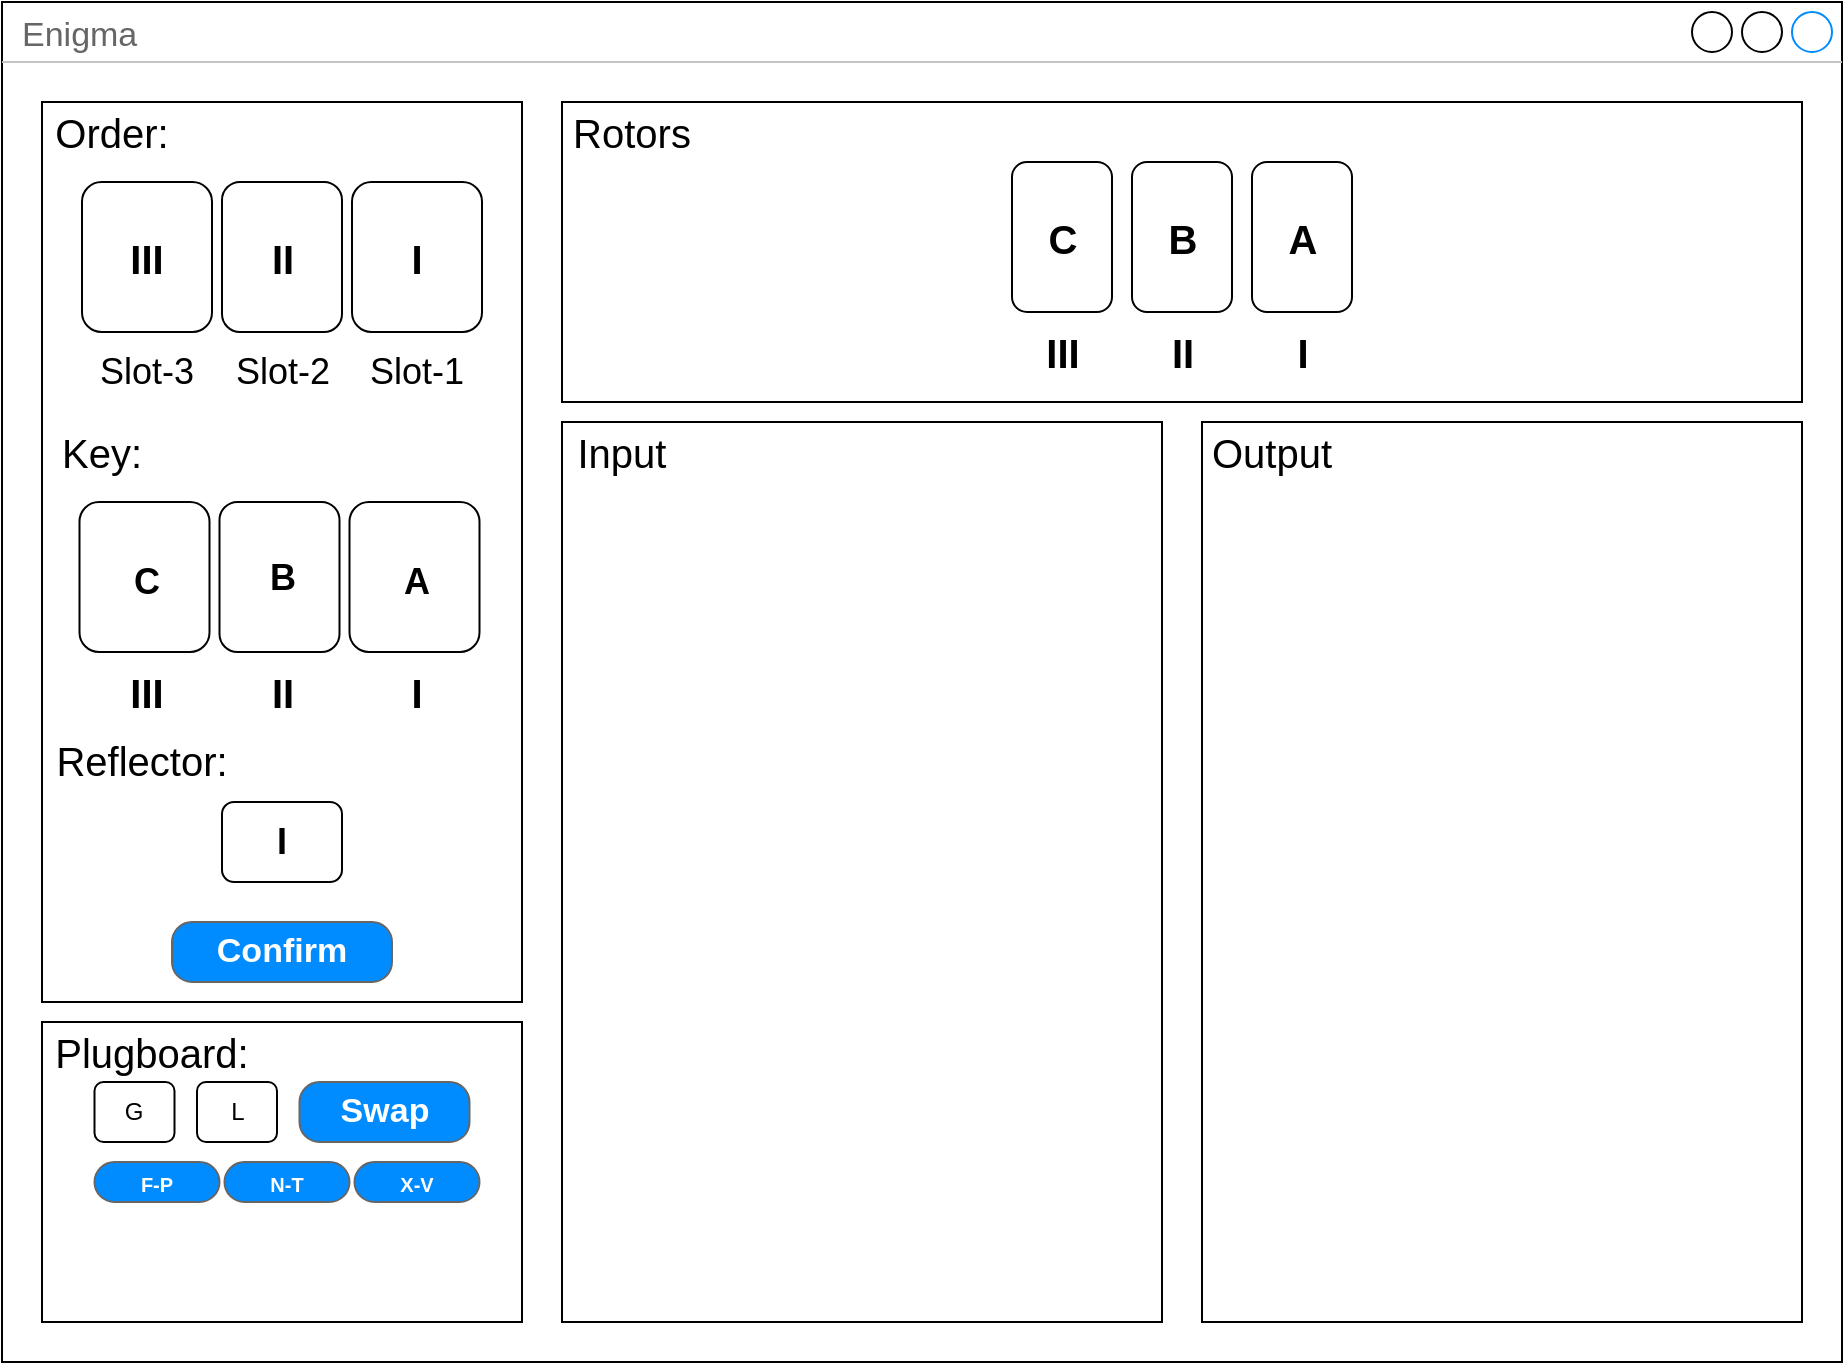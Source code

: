 <mxfile version="21.2.8" type="device">
  <diagram name="Page-1" id="6Dw29AJgoM9PCIW29X-K">
    <mxGraphModel dx="1038" dy="629" grid="1" gridSize="10" guides="1" tooltips="1" connect="1" arrows="1" fold="1" page="1" pageScale="1" pageWidth="1654" pageHeight="2336" math="0" shadow="0">
      <root>
        <mxCell id="0" />
        <mxCell id="1" parent="0" />
        <mxCell id="8x29C2rjjVVS6na5q4yD-3" value="Enigma" style="strokeWidth=1;shadow=0;dashed=0;align=center;html=1;shape=mxgraph.mockup.containers.window;align=left;verticalAlign=top;spacingLeft=8;strokeColor2=#008cff;strokeColor3=#c4c4c4;fontColor=#666666;mainText=;fontSize=17;labelBackgroundColor=none;whiteSpace=wrap;" vertex="1" parent="1">
          <mxGeometry x="80" y="80" width="920" height="680" as="geometry" />
        </mxCell>
        <mxCell id="8x29C2rjjVVS6na5q4yD-4" value="" style="rounded=0;whiteSpace=wrap;html=1;" vertex="1" parent="1">
          <mxGeometry x="100" y="130" width="240" height="450" as="geometry" />
        </mxCell>
        <mxCell id="8x29C2rjjVVS6na5q4yD-5" value="" style="rounded=0;whiteSpace=wrap;html=1;" vertex="1" parent="1">
          <mxGeometry x="680" y="290" width="300" height="450" as="geometry" />
        </mxCell>
        <mxCell id="8x29C2rjjVVS6na5q4yD-6" value="" style="rounded=0;whiteSpace=wrap;html=1;" vertex="1" parent="1">
          <mxGeometry x="360" y="290" width="300" height="450" as="geometry" />
        </mxCell>
        <mxCell id="8x29C2rjjVVS6na5q4yD-7" value="" style="rounded=0;whiteSpace=wrap;html=1;" vertex="1" parent="1">
          <mxGeometry x="100" y="590" width="240" height="150" as="geometry" />
        </mxCell>
        <mxCell id="8x29C2rjjVVS6na5q4yD-8" value="Order:" style="text;html=1;strokeColor=none;fillColor=none;align=center;verticalAlign=middle;whiteSpace=wrap;rounded=0;fontSize=20;" vertex="1" parent="1">
          <mxGeometry x="100" y="130" width="70" height="30" as="geometry" />
        </mxCell>
        <mxCell id="8x29C2rjjVVS6na5q4yD-9" value="Output" style="text;html=1;strokeColor=none;fillColor=none;align=center;verticalAlign=middle;whiteSpace=wrap;rounded=0;fontSize=20;" vertex="1" parent="1">
          <mxGeometry x="680" y="290" width="70" height="30" as="geometry" />
        </mxCell>
        <mxCell id="8x29C2rjjVVS6na5q4yD-10" value="Input" style="text;html=1;strokeColor=none;fillColor=none;align=center;verticalAlign=middle;whiteSpace=wrap;rounded=0;fontSize=20;" vertex="1" parent="1">
          <mxGeometry x="360" y="290" width="60" height="30" as="geometry" />
        </mxCell>
        <mxCell id="8x29C2rjjVVS6na5q4yD-11" value="Plugboard:" style="text;html=1;strokeColor=none;fillColor=none;align=center;verticalAlign=middle;whiteSpace=wrap;rounded=0;fontSize=20;" vertex="1" parent="1">
          <mxGeometry x="100" y="590" width="110" height="30" as="geometry" />
        </mxCell>
        <mxCell id="8x29C2rjjVVS6na5q4yD-13" value="" style="rounded=0;whiteSpace=wrap;html=1;" vertex="1" parent="1">
          <mxGeometry x="360" y="130" width="620" height="150" as="geometry" />
        </mxCell>
        <mxCell id="8x29C2rjjVVS6na5q4yD-14" value="Rotors" style="text;html=1;strokeColor=none;fillColor=none;align=center;verticalAlign=middle;whiteSpace=wrap;rounded=0;fontSize=20;" vertex="1" parent="1">
          <mxGeometry x="360" y="130" width="70" height="30" as="geometry" />
        </mxCell>
        <mxCell id="8x29C2rjjVVS6na5q4yD-12" value="" style="rounded=1;whiteSpace=wrap;html=1;" vertex="1" parent="1">
          <mxGeometry x="585" y="160" width="50" height="75" as="geometry" />
        </mxCell>
        <mxCell id="8x29C2rjjVVS6na5q4yD-15" value="" style="rounded=1;whiteSpace=wrap;html=1;" vertex="1" parent="1">
          <mxGeometry x="645" y="160" width="50" height="75" as="geometry" />
        </mxCell>
        <mxCell id="8x29C2rjjVVS6na5q4yD-16" value="" style="rounded=1;whiteSpace=wrap;html=1;" vertex="1" parent="1">
          <mxGeometry x="705" y="160" width="50" height="75" as="geometry" />
        </mxCell>
        <mxCell id="8x29C2rjjVVS6na5q4yD-17" value="I" style="text;html=1;strokeColor=none;fillColor=none;align=center;verticalAlign=middle;whiteSpace=wrap;rounded=0;fontSize=20;fontStyle=1" vertex="1" parent="1">
          <mxGeometry x="717.5" y="240" width="25" height="30" as="geometry" />
        </mxCell>
        <mxCell id="8x29C2rjjVVS6na5q4yD-18" value="II" style="text;html=1;strokeColor=none;fillColor=none;align=center;verticalAlign=middle;whiteSpace=wrap;rounded=0;fontSize=20;fontStyle=1" vertex="1" parent="1">
          <mxGeometry x="657.5" y="240" width="25" height="30" as="geometry" />
        </mxCell>
        <mxCell id="8x29C2rjjVVS6na5q4yD-19" value="III" style="text;html=1;strokeColor=none;fillColor=none;align=center;verticalAlign=middle;whiteSpace=wrap;rounded=0;fontSize=20;fontStyle=1" vertex="1" parent="1">
          <mxGeometry x="597.5" y="240" width="25" height="30" as="geometry" />
        </mxCell>
        <mxCell id="8x29C2rjjVVS6na5q4yD-20" value="A" style="text;html=1;strokeColor=none;fillColor=none;align=center;verticalAlign=middle;whiteSpace=wrap;rounded=0;fontSize=20;fontStyle=1" vertex="1" parent="1">
          <mxGeometry x="717.5" y="182.5" width="25" height="30" as="geometry" />
        </mxCell>
        <mxCell id="8x29C2rjjVVS6na5q4yD-21" value="B" style="text;html=1;strokeColor=none;fillColor=none;align=center;verticalAlign=middle;whiteSpace=wrap;rounded=0;fontSize=20;fontStyle=1" vertex="1" parent="1">
          <mxGeometry x="657.5" y="182.5" width="25" height="30" as="geometry" />
        </mxCell>
        <mxCell id="8x29C2rjjVVS6na5q4yD-22" value="C" style="text;html=1;strokeColor=none;fillColor=none;align=center;verticalAlign=middle;whiteSpace=wrap;rounded=0;fontSize=20;fontStyle=1" vertex="1" parent="1">
          <mxGeometry x="597.5" y="182.5" width="25" height="30" as="geometry" />
        </mxCell>
        <mxCell id="8x29C2rjjVVS6na5q4yD-23" value="" style="rounded=1;whiteSpace=wrap;html=1;" vertex="1" parent="1">
          <mxGeometry x="120" y="170" width="65" height="75" as="geometry" />
        </mxCell>
        <mxCell id="8x29C2rjjVVS6na5q4yD-24" value="" style="rounded=1;whiteSpace=wrap;html=1;" vertex="1" parent="1">
          <mxGeometry x="190" y="170" width="60" height="75" as="geometry" />
        </mxCell>
        <mxCell id="8x29C2rjjVVS6na5q4yD-25" value="" style="rounded=1;whiteSpace=wrap;html=1;" vertex="1" parent="1">
          <mxGeometry x="255" y="170" width="65" height="75" as="geometry" />
        </mxCell>
        <mxCell id="8x29C2rjjVVS6na5q4yD-26" value="Slot-1" style="text;html=1;strokeColor=none;fillColor=none;align=center;verticalAlign=middle;whiteSpace=wrap;rounded=0;fontSize=18;fontStyle=0" vertex="1" parent="1">
          <mxGeometry x="256.25" y="250" width="62.5" height="30" as="geometry" />
        </mxCell>
        <mxCell id="8x29C2rjjVVS6na5q4yD-27" value="Slot-2" style="text;html=1;strokeColor=none;fillColor=none;align=center;verticalAlign=middle;whiteSpace=wrap;rounded=0;fontSize=18;fontStyle=0" vertex="1" parent="1">
          <mxGeometry x="188.75" y="250" width="62.5" height="30" as="geometry" />
        </mxCell>
        <mxCell id="8x29C2rjjVVS6na5q4yD-28" value="Slot-3" style="text;html=1;strokeColor=none;fillColor=none;align=center;verticalAlign=middle;whiteSpace=wrap;rounded=0;fontSize=18;fontStyle=0" vertex="1" parent="1">
          <mxGeometry x="121.25" y="250" width="62.5" height="30" as="geometry" />
        </mxCell>
        <mxCell id="8x29C2rjjVVS6na5q4yD-29" value="I" style="text;html=1;strokeColor=none;fillColor=none;align=center;verticalAlign=middle;whiteSpace=wrap;rounded=0;fontSize=20;fontStyle=1" vertex="1" parent="1">
          <mxGeometry x="275" y="192.5" width="25" height="30" as="geometry" />
        </mxCell>
        <mxCell id="8x29C2rjjVVS6na5q4yD-30" value="II" style="text;html=1;strokeColor=none;fillColor=none;align=center;verticalAlign=middle;whiteSpace=wrap;rounded=0;fontSize=20;fontStyle=1" vertex="1" parent="1">
          <mxGeometry x="207.5" y="192.5" width="25" height="30" as="geometry" />
        </mxCell>
        <mxCell id="8x29C2rjjVVS6na5q4yD-31" value="III" style="text;html=1;strokeColor=none;fillColor=none;align=center;verticalAlign=middle;whiteSpace=wrap;rounded=0;fontSize=20;fontStyle=1" vertex="1" parent="1">
          <mxGeometry x="140" y="192.5" width="25" height="30" as="geometry" />
        </mxCell>
        <mxCell id="8x29C2rjjVVS6na5q4yD-32" value="Key:" style="text;html=1;strokeColor=none;fillColor=none;align=center;verticalAlign=middle;whiteSpace=wrap;rounded=0;fontSize=20;" vertex="1" parent="1">
          <mxGeometry x="100" y="290" width="60" height="30" as="geometry" />
        </mxCell>
        <mxCell id="8x29C2rjjVVS6na5q4yD-33" value="" style="rounded=1;whiteSpace=wrap;html=1;" vertex="1" parent="1">
          <mxGeometry x="118.75" y="330" width="65" height="75" as="geometry" />
        </mxCell>
        <mxCell id="8x29C2rjjVVS6na5q4yD-34" value="" style="rounded=1;whiteSpace=wrap;html=1;" vertex="1" parent="1">
          <mxGeometry x="188.75" y="330" width="60" height="75" as="geometry" />
        </mxCell>
        <mxCell id="8x29C2rjjVVS6na5q4yD-35" value="" style="rounded=1;whiteSpace=wrap;html=1;" vertex="1" parent="1">
          <mxGeometry x="253.75" y="330" width="65" height="75" as="geometry" />
        </mxCell>
        <mxCell id="8x29C2rjjVVS6na5q4yD-36" value="C" style="text;html=1;strokeColor=none;fillColor=none;align=center;verticalAlign=middle;whiteSpace=wrap;rounded=0;fontSize=18;fontStyle=1" vertex="1" parent="1">
          <mxGeometry x="121.25" y="355" width="62.5" height="30" as="geometry" />
        </mxCell>
        <mxCell id="8x29C2rjjVVS6na5q4yD-37" value="B" style="text;html=1;strokeColor=none;fillColor=none;align=center;verticalAlign=middle;whiteSpace=wrap;rounded=0;fontSize=18;fontStyle=1" vertex="1" parent="1">
          <mxGeometry x="188.75" y="352.5" width="62.5" height="30" as="geometry" />
        </mxCell>
        <mxCell id="8x29C2rjjVVS6na5q4yD-38" value="A" style="text;html=1;strokeColor=none;fillColor=none;align=center;verticalAlign=middle;whiteSpace=wrap;rounded=0;fontSize=18;fontStyle=1" vertex="1" parent="1">
          <mxGeometry x="256.25" y="355" width="62.5" height="30" as="geometry" />
        </mxCell>
        <mxCell id="8x29C2rjjVVS6na5q4yD-39" value="I" style="text;html=1;strokeColor=none;fillColor=none;align=center;verticalAlign=middle;whiteSpace=wrap;rounded=0;fontSize=20;fontStyle=1" vertex="1" parent="1">
          <mxGeometry x="275" y="410" width="25" height="30" as="geometry" />
        </mxCell>
        <mxCell id="8x29C2rjjVVS6na5q4yD-40" value="II" style="text;html=1;strokeColor=none;fillColor=none;align=center;verticalAlign=middle;whiteSpace=wrap;rounded=0;fontSize=20;fontStyle=1" vertex="1" parent="1">
          <mxGeometry x="207.5" y="406.25" width="25" height="37.5" as="geometry" />
        </mxCell>
        <mxCell id="8x29C2rjjVVS6na5q4yD-41" value="III" style="text;html=1;strokeColor=none;fillColor=none;align=center;verticalAlign=middle;whiteSpace=wrap;rounded=0;fontSize=20;fontStyle=1" vertex="1" parent="1">
          <mxGeometry x="140" y="410" width="25" height="30" as="geometry" />
        </mxCell>
        <mxCell id="8x29C2rjjVVS6na5q4yD-42" value="Reflector:" style="text;html=1;strokeColor=none;fillColor=none;align=center;verticalAlign=middle;whiteSpace=wrap;rounded=0;fontSize=20;" vertex="1" parent="1">
          <mxGeometry x="100" y="443.75" width="100" height="30" as="geometry" />
        </mxCell>
        <mxCell id="8x29C2rjjVVS6na5q4yD-43" value="" style="rounded=1;whiteSpace=wrap;html=1;" vertex="1" parent="1">
          <mxGeometry x="190" y="480" width="60" height="40" as="geometry" />
        </mxCell>
        <mxCell id="8x29C2rjjVVS6na5q4yD-44" value="I" style="text;html=1;strokeColor=none;fillColor=none;align=center;verticalAlign=middle;whiteSpace=wrap;rounded=0;fontSize=18;fontStyle=1" vertex="1" parent="1">
          <mxGeometry x="190" y="485" width="60" height="30" as="geometry" />
        </mxCell>
        <mxCell id="8x29C2rjjVVS6na5q4yD-47" value="Confirm" style="strokeWidth=1;shadow=0;dashed=0;align=center;html=1;shape=mxgraph.mockup.buttons.button;strokeColor=#666666;fontColor=#ffffff;mainText=;buttonStyle=round;fontSize=17;fontStyle=1;fillColor=#008cff;whiteSpace=wrap;" vertex="1" parent="1">
          <mxGeometry x="165" y="540" width="110" height="30" as="geometry" />
        </mxCell>
        <mxCell id="8x29C2rjjVVS6na5q4yD-48" value="" style="rounded=1;whiteSpace=wrap;html=1;" vertex="1" parent="1">
          <mxGeometry x="126.25" y="620" width="40" height="30" as="geometry" />
        </mxCell>
        <mxCell id="8x29C2rjjVVS6na5q4yD-49" value="" style="rounded=1;whiteSpace=wrap;html=1;" vertex="1" parent="1">
          <mxGeometry x="177.5" y="620" width="40" height="30" as="geometry" />
        </mxCell>
        <mxCell id="8x29C2rjjVVS6na5q4yD-50" value="G" style="text;html=1;strokeColor=none;fillColor=none;align=center;verticalAlign=middle;whiteSpace=wrap;rounded=0;" vertex="1" parent="1">
          <mxGeometry x="131.25" y="620" width="30" height="30" as="geometry" />
        </mxCell>
        <mxCell id="8x29C2rjjVVS6na5q4yD-51" value="L" style="text;html=1;strokeColor=none;fillColor=none;align=center;verticalAlign=middle;whiteSpace=wrap;rounded=0;" vertex="1" parent="1">
          <mxGeometry x="182.5" y="620" width="30" height="30" as="geometry" />
        </mxCell>
        <mxCell id="8x29C2rjjVVS6na5q4yD-52" value="Swap" style="strokeWidth=1;shadow=0;dashed=0;align=center;html=1;shape=mxgraph.mockup.buttons.button;strokeColor=#666666;fontColor=#ffffff;mainText=;buttonStyle=round;fontSize=17;fontStyle=1;fillColor=#008cff;whiteSpace=wrap;" vertex="1" parent="1">
          <mxGeometry x="228.75" y="620" width="85" height="30" as="geometry" />
        </mxCell>
        <mxCell id="8x29C2rjjVVS6na5q4yD-53" value="&lt;font style=&quot;font-size: 10px;&quot;&gt;F-P&lt;/font&gt;" style="strokeWidth=1;shadow=0;dashed=0;align=center;html=1;shape=mxgraph.mockup.buttons.button;strokeColor=#666666;fontColor=#ffffff;mainText=;buttonStyle=round;fontSize=17;fontStyle=1;fillColor=#008cff;whiteSpace=wrap;" vertex="1" parent="1">
          <mxGeometry x="126.25" y="660" width="62.5" height="20" as="geometry" />
        </mxCell>
        <mxCell id="8x29C2rjjVVS6na5q4yD-54" value="&lt;font style=&quot;font-size: 10px;&quot;&gt;N-T&lt;/font&gt;" style="strokeWidth=1;shadow=0;dashed=0;align=center;html=1;shape=mxgraph.mockup.buttons.button;strokeColor=#666666;fontColor=#ffffff;mainText=;buttonStyle=round;fontSize=17;fontStyle=1;fillColor=#008cff;whiteSpace=wrap;" vertex="1" parent="1">
          <mxGeometry x="191.25" y="660" width="62.5" height="20" as="geometry" />
        </mxCell>
        <mxCell id="8x29C2rjjVVS6na5q4yD-55" value="&lt;font style=&quot;font-size: 10px;&quot;&gt;X-V&lt;/font&gt;" style="strokeWidth=1;shadow=0;dashed=0;align=center;html=1;shape=mxgraph.mockup.buttons.button;strokeColor=#666666;fontColor=#ffffff;mainText=;buttonStyle=round;fontSize=17;fontStyle=1;fillColor=#008cff;whiteSpace=wrap;" vertex="1" parent="1">
          <mxGeometry x="256.25" y="660" width="62.5" height="20" as="geometry" />
        </mxCell>
      </root>
    </mxGraphModel>
  </diagram>
</mxfile>
